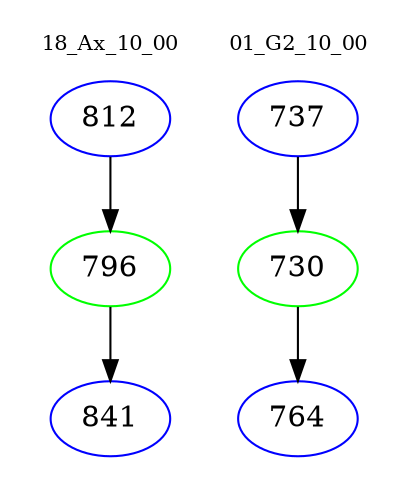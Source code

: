 digraph{
subgraph cluster_0 {
color = white
label = "18_Ax_10_00";
fontsize=10;
T0_812 [label="812", color="blue"]
T0_812 -> T0_796 [color="black"]
T0_796 [label="796", color="green"]
T0_796 -> T0_841 [color="black"]
T0_841 [label="841", color="blue"]
}
subgraph cluster_1 {
color = white
label = "01_G2_10_00";
fontsize=10;
T1_737 [label="737", color="blue"]
T1_737 -> T1_730 [color="black"]
T1_730 [label="730", color="green"]
T1_730 -> T1_764 [color="black"]
T1_764 [label="764", color="blue"]
}
}
